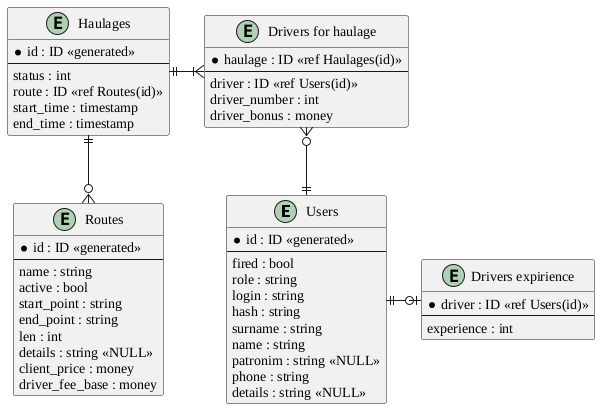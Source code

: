 @startuml
skinparam defaultFontName Liberation Serif

skinparam linetype ortho

entity "Users" as users {
    *id : ID <<generated>>
	--
    fired : bool
    role : string
    login : string
    hash : string
    surname : string
    name : string
    patronim : string <<NULL>>
    phone : string
    details : string <<NULL>>
}

entity "Drivers expirience" as drv_exp {
    *driver : ID <<ref Users(id)>>
    --
    experience : int
}

entity "Routes" as routes {
    *id : ID <<generated>>
    --
    name : string
    active : bool
    start_point : string
    end_point : string
    len : int
    details : string <<NULL>>
    client_price : money
    driver_fee_base : money
}

entity "Haulages" as haulages {
    *id : ID <<generated>>
    --
    status : int
    route : ID <<ref Routes(id)>>
    start_time : timestamp
    end_time : timestamp
}

entity "Drivers for haulage" as drv_haul {
    *haulage : ID <<ref Haulages(id)>>
    --
    driver : ID <<ref Users(id)>>
    driver_number : int
    driver_bonus : money
}

users ||-right-o| drv_exp
haulages ||-right-|{ drv_haul
haulages ||-down-o{ routes
drv_haul }o-down-|| users

@enduml
